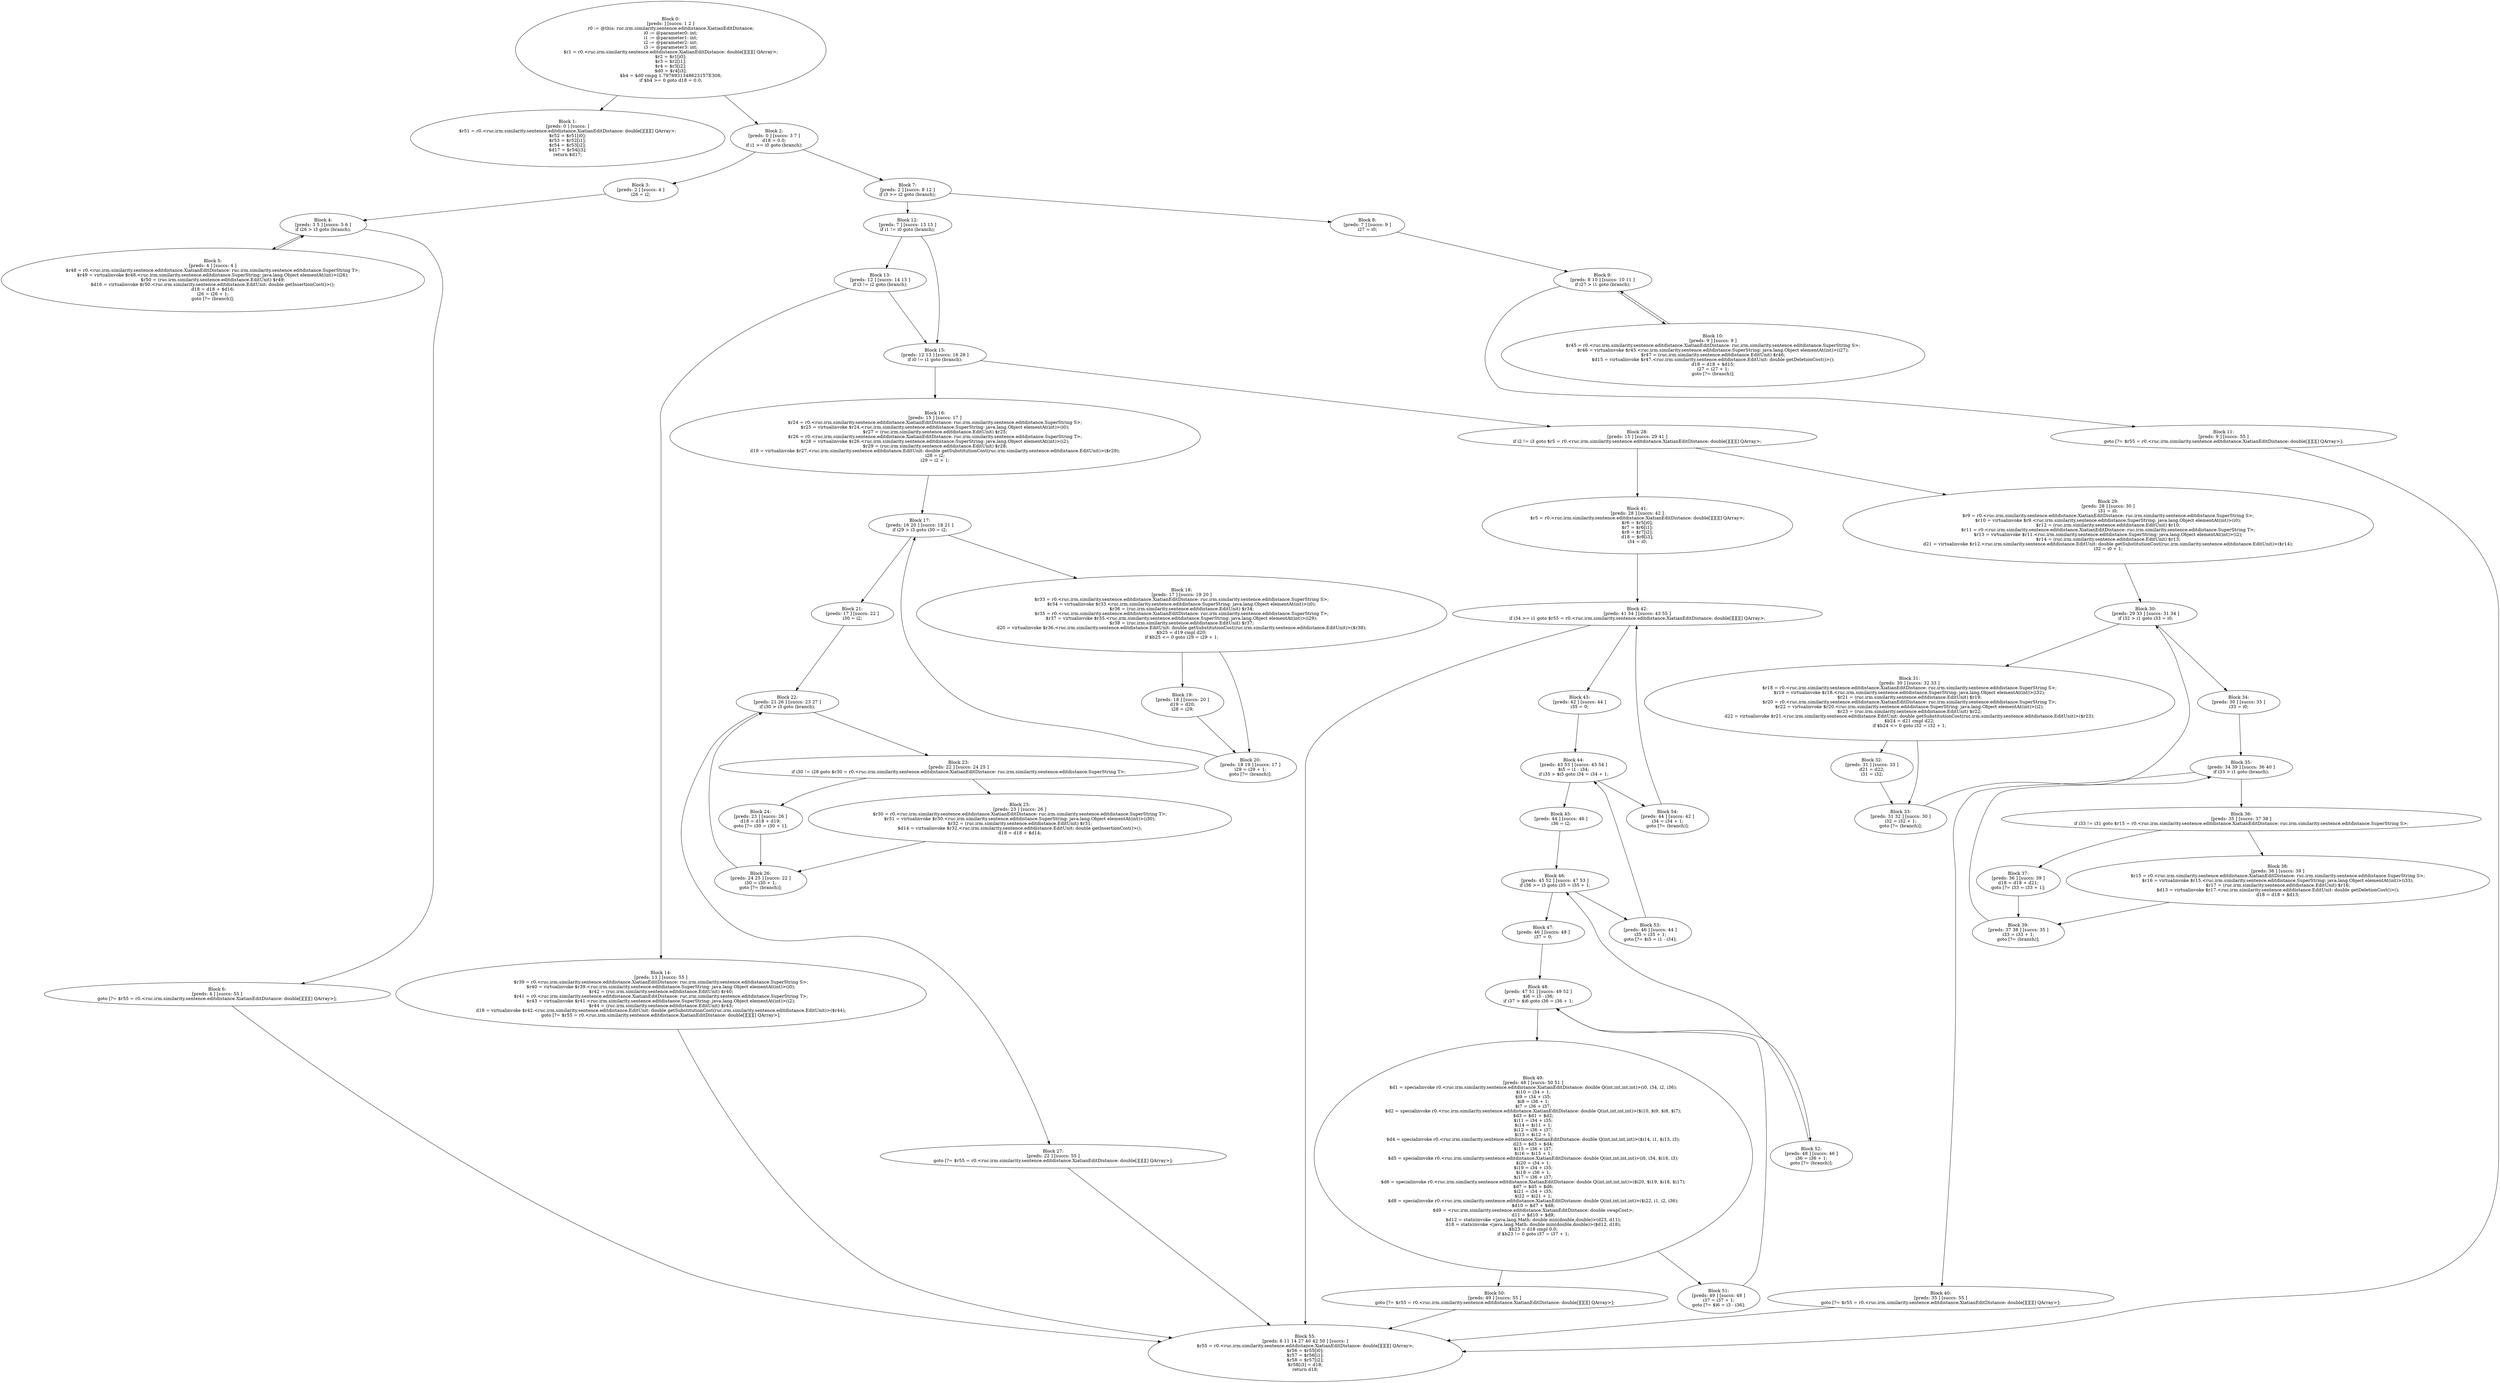 digraph "unitGraph" {
    "Block 0:
[preds: ] [succs: 1 2 ]
r0 := @this: ruc.irm.similarity.sentence.editdistance.XiatianEditDistance;
i0 := @parameter0: int;
i1 := @parameter1: int;
i2 := @parameter2: int;
i3 := @parameter3: int;
$r1 = r0.<ruc.irm.similarity.sentence.editdistance.XiatianEditDistance: double[][][][] QArray>;
$r2 = $r1[i0];
$r3 = $r2[i1];
$r4 = $r3[i2];
$d0 = $r4[i3];
$b4 = $d0 cmpg 1.7976931348623157E308;
if $b4 >= 0 goto d18 = 0.0;
"
    "Block 1:
[preds: 0 ] [succs: ]
$r51 = r0.<ruc.irm.similarity.sentence.editdistance.XiatianEditDistance: double[][][][] QArray>;
$r52 = $r51[i0];
$r53 = $r52[i1];
$r54 = $r53[i2];
$d17 = $r54[i3];
return $d17;
"
    "Block 2:
[preds: 0 ] [succs: 3 7 ]
d18 = 0.0;
if i1 >= i0 goto (branch);
"
    "Block 3:
[preds: 2 ] [succs: 4 ]
i26 = i2;
"
    "Block 4:
[preds: 3 5 ] [succs: 5 6 ]
if i26 > i3 goto (branch);
"
    "Block 5:
[preds: 4 ] [succs: 4 ]
$r48 = r0.<ruc.irm.similarity.sentence.editdistance.XiatianEditDistance: ruc.irm.similarity.sentence.editdistance.SuperString T>;
$r49 = virtualinvoke $r48.<ruc.irm.similarity.sentence.editdistance.SuperString: java.lang.Object elementAt(int)>(i26);
$r50 = (ruc.irm.similarity.sentence.editdistance.EditUnit) $r49;
$d16 = virtualinvoke $r50.<ruc.irm.similarity.sentence.editdistance.EditUnit: double getInsertionCost()>();
d18 = d18 + $d16;
i26 = i26 + 1;
goto [?= (branch)];
"
    "Block 6:
[preds: 4 ] [succs: 55 ]
goto [?= $r55 = r0.<ruc.irm.similarity.sentence.editdistance.XiatianEditDistance: double[][][][] QArray>];
"
    "Block 7:
[preds: 2 ] [succs: 8 12 ]
if i3 >= i2 goto (branch);
"
    "Block 8:
[preds: 7 ] [succs: 9 ]
i27 = i0;
"
    "Block 9:
[preds: 8 10 ] [succs: 10 11 ]
if i27 > i1 goto (branch);
"
    "Block 10:
[preds: 9 ] [succs: 9 ]
$r45 = r0.<ruc.irm.similarity.sentence.editdistance.XiatianEditDistance: ruc.irm.similarity.sentence.editdistance.SuperString S>;
$r46 = virtualinvoke $r45.<ruc.irm.similarity.sentence.editdistance.SuperString: java.lang.Object elementAt(int)>(i27);
$r47 = (ruc.irm.similarity.sentence.editdistance.EditUnit) $r46;
$d15 = virtualinvoke $r47.<ruc.irm.similarity.sentence.editdistance.EditUnit: double getDeletionCost()>();
d18 = d18 + $d15;
i27 = i27 + 1;
goto [?= (branch)];
"
    "Block 11:
[preds: 9 ] [succs: 55 ]
goto [?= $r55 = r0.<ruc.irm.similarity.sentence.editdistance.XiatianEditDistance: double[][][][] QArray>];
"
    "Block 12:
[preds: 7 ] [succs: 13 15 ]
if i1 != i0 goto (branch);
"
    "Block 13:
[preds: 12 ] [succs: 14 15 ]
if i3 != i2 goto (branch);
"
    "Block 14:
[preds: 13 ] [succs: 55 ]
$r39 = r0.<ruc.irm.similarity.sentence.editdistance.XiatianEditDistance: ruc.irm.similarity.sentence.editdistance.SuperString S>;
$r40 = virtualinvoke $r39.<ruc.irm.similarity.sentence.editdistance.SuperString: java.lang.Object elementAt(int)>(i0);
$r42 = (ruc.irm.similarity.sentence.editdistance.EditUnit) $r40;
$r41 = r0.<ruc.irm.similarity.sentence.editdistance.XiatianEditDistance: ruc.irm.similarity.sentence.editdistance.SuperString T>;
$r43 = virtualinvoke $r41.<ruc.irm.similarity.sentence.editdistance.SuperString: java.lang.Object elementAt(int)>(i2);
$r44 = (ruc.irm.similarity.sentence.editdistance.EditUnit) $r43;
d18 = virtualinvoke $r42.<ruc.irm.similarity.sentence.editdistance.EditUnit: double getSubstitutionCost(ruc.irm.similarity.sentence.editdistance.EditUnit)>($r44);
goto [?= $r55 = r0.<ruc.irm.similarity.sentence.editdistance.XiatianEditDistance: double[][][][] QArray>];
"
    "Block 15:
[preds: 12 13 ] [succs: 16 28 ]
if i0 != i1 goto (branch);
"
    "Block 16:
[preds: 15 ] [succs: 17 ]
$r24 = r0.<ruc.irm.similarity.sentence.editdistance.XiatianEditDistance: ruc.irm.similarity.sentence.editdistance.SuperString S>;
$r25 = virtualinvoke $r24.<ruc.irm.similarity.sentence.editdistance.SuperString: java.lang.Object elementAt(int)>(i0);
$r27 = (ruc.irm.similarity.sentence.editdistance.EditUnit) $r25;
$r26 = r0.<ruc.irm.similarity.sentence.editdistance.XiatianEditDistance: ruc.irm.similarity.sentence.editdistance.SuperString T>;
$r28 = virtualinvoke $r26.<ruc.irm.similarity.sentence.editdistance.SuperString: java.lang.Object elementAt(int)>(i2);
$r29 = (ruc.irm.similarity.sentence.editdistance.EditUnit) $r28;
d19 = virtualinvoke $r27.<ruc.irm.similarity.sentence.editdistance.EditUnit: double getSubstitutionCost(ruc.irm.similarity.sentence.editdistance.EditUnit)>($r29);
i28 = i2;
i29 = i2 + 1;
"
    "Block 17:
[preds: 16 20 ] [succs: 18 21 ]
if i29 > i3 goto i30 = i2;
"
    "Block 18:
[preds: 17 ] [succs: 19 20 ]
$r33 = r0.<ruc.irm.similarity.sentence.editdistance.XiatianEditDistance: ruc.irm.similarity.sentence.editdistance.SuperString S>;
$r34 = virtualinvoke $r33.<ruc.irm.similarity.sentence.editdistance.SuperString: java.lang.Object elementAt(int)>(i0);
$r36 = (ruc.irm.similarity.sentence.editdistance.EditUnit) $r34;
$r35 = r0.<ruc.irm.similarity.sentence.editdistance.XiatianEditDistance: ruc.irm.similarity.sentence.editdistance.SuperString T>;
$r37 = virtualinvoke $r35.<ruc.irm.similarity.sentence.editdistance.SuperString: java.lang.Object elementAt(int)>(i29);
$r38 = (ruc.irm.similarity.sentence.editdistance.EditUnit) $r37;
d20 = virtualinvoke $r36.<ruc.irm.similarity.sentence.editdistance.EditUnit: double getSubstitutionCost(ruc.irm.similarity.sentence.editdistance.EditUnit)>($r38);
$b25 = d19 cmpl d20;
if $b25 <= 0 goto i29 = i29 + 1;
"
    "Block 19:
[preds: 18 ] [succs: 20 ]
d19 = d20;
i28 = i29;
"
    "Block 20:
[preds: 18 19 ] [succs: 17 ]
i29 = i29 + 1;
goto [?= (branch)];
"
    "Block 21:
[preds: 17 ] [succs: 22 ]
i30 = i2;
"
    "Block 22:
[preds: 21 26 ] [succs: 23 27 ]
if i30 > i3 goto (branch);
"
    "Block 23:
[preds: 22 ] [succs: 24 25 ]
if i30 != i28 goto $r30 = r0.<ruc.irm.similarity.sentence.editdistance.XiatianEditDistance: ruc.irm.similarity.sentence.editdistance.SuperString T>;
"
    "Block 24:
[preds: 23 ] [succs: 26 ]
d18 = d18 + d19;
goto [?= i30 = i30 + 1];
"
    "Block 25:
[preds: 23 ] [succs: 26 ]
$r30 = r0.<ruc.irm.similarity.sentence.editdistance.XiatianEditDistance: ruc.irm.similarity.sentence.editdistance.SuperString T>;
$r31 = virtualinvoke $r30.<ruc.irm.similarity.sentence.editdistance.SuperString: java.lang.Object elementAt(int)>(i30);
$r32 = (ruc.irm.similarity.sentence.editdistance.EditUnit) $r31;
$d14 = virtualinvoke $r32.<ruc.irm.similarity.sentence.editdistance.EditUnit: double getInsertionCost()>();
d18 = d18 + $d14;
"
    "Block 26:
[preds: 24 25 ] [succs: 22 ]
i30 = i30 + 1;
goto [?= (branch)];
"
    "Block 27:
[preds: 22 ] [succs: 55 ]
goto [?= $r55 = r0.<ruc.irm.similarity.sentence.editdistance.XiatianEditDistance: double[][][][] QArray>];
"
    "Block 28:
[preds: 15 ] [succs: 29 41 ]
if i2 != i3 goto $r5 = r0.<ruc.irm.similarity.sentence.editdistance.XiatianEditDistance: double[][][][] QArray>;
"
    "Block 29:
[preds: 28 ] [succs: 30 ]
i31 = i0;
$r9 = r0.<ruc.irm.similarity.sentence.editdistance.XiatianEditDistance: ruc.irm.similarity.sentence.editdistance.SuperString S>;
$r10 = virtualinvoke $r9.<ruc.irm.similarity.sentence.editdistance.SuperString: java.lang.Object elementAt(int)>(i0);
$r12 = (ruc.irm.similarity.sentence.editdistance.EditUnit) $r10;
$r11 = r0.<ruc.irm.similarity.sentence.editdistance.XiatianEditDistance: ruc.irm.similarity.sentence.editdistance.SuperString T>;
$r13 = virtualinvoke $r11.<ruc.irm.similarity.sentence.editdistance.SuperString: java.lang.Object elementAt(int)>(i2);
$r14 = (ruc.irm.similarity.sentence.editdistance.EditUnit) $r13;
d21 = virtualinvoke $r12.<ruc.irm.similarity.sentence.editdistance.EditUnit: double getSubstitutionCost(ruc.irm.similarity.sentence.editdistance.EditUnit)>($r14);
i32 = i0 + 1;
"
    "Block 30:
[preds: 29 33 ] [succs: 31 34 ]
if i32 > i1 goto i33 = i0;
"
    "Block 31:
[preds: 30 ] [succs: 32 33 ]
$r18 = r0.<ruc.irm.similarity.sentence.editdistance.XiatianEditDistance: ruc.irm.similarity.sentence.editdistance.SuperString S>;
$r19 = virtualinvoke $r18.<ruc.irm.similarity.sentence.editdistance.SuperString: java.lang.Object elementAt(int)>(i32);
$r21 = (ruc.irm.similarity.sentence.editdistance.EditUnit) $r19;
$r20 = r0.<ruc.irm.similarity.sentence.editdistance.XiatianEditDistance: ruc.irm.similarity.sentence.editdistance.SuperString T>;
$r22 = virtualinvoke $r20.<ruc.irm.similarity.sentence.editdistance.SuperString: java.lang.Object elementAt(int)>(i2);
$r23 = (ruc.irm.similarity.sentence.editdistance.EditUnit) $r22;
d22 = virtualinvoke $r21.<ruc.irm.similarity.sentence.editdistance.EditUnit: double getSubstitutionCost(ruc.irm.similarity.sentence.editdistance.EditUnit)>($r23);
$b24 = d21 cmpl d22;
if $b24 <= 0 goto i32 = i32 + 1;
"
    "Block 32:
[preds: 31 ] [succs: 33 ]
d21 = d22;
i31 = i32;
"
    "Block 33:
[preds: 31 32 ] [succs: 30 ]
i32 = i32 + 1;
goto [?= (branch)];
"
    "Block 34:
[preds: 30 ] [succs: 35 ]
i33 = i0;
"
    "Block 35:
[preds: 34 39 ] [succs: 36 40 ]
if i33 > i1 goto (branch);
"
    "Block 36:
[preds: 35 ] [succs: 37 38 ]
if i33 != i31 goto $r15 = r0.<ruc.irm.similarity.sentence.editdistance.XiatianEditDistance: ruc.irm.similarity.sentence.editdistance.SuperString S>;
"
    "Block 37:
[preds: 36 ] [succs: 39 ]
d18 = d18 + d21;
goto [?= i33 = i33 + 1];
"
    "Block 38:
[preds: 36 ] [succs: 39 ]
$r15 = r0.<ruc.irm.similarity.sentence.editdistance.XiatianEditDistance: ruc.irm.similarity.sentence.editdistance.SuperString S>;
$r16 = virtualinvoke $r15.<ruc.irm.similarity.sentence.editdistance.SuperString: java.lang.Object elementAt(int)>(i33);
$r17 = (ruc.irm.similarity.sentence.editdistance.EditUnit) $r16;
$d13 = virtualinvoke $r17.<ruc.irm.similarity.sentence.editdistance.EditUnit: double getDeletionCost()>();
d18 = d18 + $d13;
"
    "Block 39:
[preds: 37 38 ] [succs: 35 ]
i33 = i33 + 1;
goto [?= (branch)];
"
    "Block 40:
[preds: 35 ] [succs: 55 ]
goto [?= $r55 = r0.<ruc.irm.similarity.sentence.editdistance.XiatianEditDistance: double[][][][] QArray>];
"
    "Block 41:
[preds: 28 ] [succs: 42 ]
$r5 = r0.<ruc.irm.similarity.sentence.editdistance.XiatianEditDistance: double[][][][] QArray>;
$r6 = $r5[i0];
$r7 = $r6[i1];
$r8 = $r7[i2];
d18 = $r8[i3];
i34 = i0;
"
    "Block 42:
[preds: 41 54 ] [succs: 43 55 ]
if i34 >= i1 goto $r55 = r0.<ruc.irm.similarity.sentence.editdistance.XiatianEditDistance: double[][][][] QArray>;
"
    "Block 43:
[preds: 42 ] [succs: 44 ]
i35 = 0;
"
    "Block 44:
[preds: 43 53 ] [succs: 45 54 ]
$i5 = i1 - i34;
if i35 > $i5 goto i34 = i34 + 1;
"
    "Block 45:
[preds: 44 ] [succs: 46 ]
i36 = i2;
"
    "Block 46:
[preds: 45 52 ] [succs: 47 53 ]
if i36 >= i3 goto i35 = i35 + 1;
"
    "Block 47:
[preds: 46 ] [succs: 48 ]
i37 = 0;
"
    "Block 48:
[preds: 47 51 ] [succs: 49 52 ]
$i6 = i3 - i36;
if i37 > $i6 goto i36 = i36 + 1;
"
    "Block 49:
[preds: 48 ] [succs: 50 51 ]
$d1 = specialinvoke r0.<ruc.irm.similarity.sentence.editdistance.XiatianEditDistance: double Q(int,int,int,int)>(i0, i34, i2, i36);
$i10 = i34 + 1;
$i9 = i34 + i35;
$i8 = i36 + 1;
$i7 = i36 + i37;
$d2 = specialinvoke r0.<ruc.irm.similarity.sentence.editdistance.XiatianEditDistance: double Q(int,int,int,int)>($i10, $i9, $i8, $i7);
$d3 = $d1 + $d2;
$i11 = i34 + i35;
$i14 = $i11 + 1;
$i12 = i36 + i37;
$i13 = $i12 + 1;
$d4 = specialinvoke r0.<ruc.irm.similarity.sentence.editdistance.XiatianEditDistance: double Q(int,int,int,int)>($i14, i1, $i13, i3);
d23 = $d3 + $d4;
$i15 = i36 + i37;
$i16 = $i15 + 1;
$d5 = specialinvoke r0.<ruc.irm.similarity.sentence.editdistance.XiatianEditDistance: double Q(int,int,int,int)>(i0, i34, $i16, i3);
$i20 = i34 + 1;
$i19 = i34 + i35;
$i18 = i36 + 1;
$i17 = i36 + i37;
$d6 = specialinvoke r0.<ruc.irm.similarity.sentence.editdistance.XiatianEditDistance: double Q(int,int,int,int)>($i20, $i19, $i18, $i17);
$d7 = $d5 + $d6;
$i21 = i34 + i35;
$i22 = $i21 + 1;
$d8 = specialinvoke r0.<ruc.irm.similarity.sentence.editdistance.XiatianEditDistance: double Q(int,int,int,int)>($i22, i1, i2, i36);
$d10 = $d7 + $d8;
$d9 = <ruc.irm.similarity.sentence.editdistance.XiatianEditDistance: double swapCost>;
d11 = $d10 + $d9;
$d12 = staticinvoke <java.lang.Math: double min(double,double)>(d23, d11);
d18 = staticinvoke <java.lang.Math: double min(double,double)>($d12, d18);
$b23 = d18 cmpl 0.0;
if $b23 != 0 goto i37 = i37 + 1;
"
    "Block 50:
[preds: 49 ] [succs: 55 ]
goto [?= $r55 = r0.<ruc.irm.similarity.sentence.editdistance.XiatianEditDistance: double[][][][] QArray>];
"
    "Block 51:
[preds: 49 ] [succs: 48 ]
i37 = i37 + 1;
goto [?= $i6 = i3 - i36];
"
    "Block 52:
[preds: 48 ] [succs: 46 ]
i36 = i36 + 1;
goto [?= (branch)];
"
    "Block 53:
[preds: 46 ] [succs: 44 ]
i35 = i35 + 1;
goto [?= $i5 = i1 - i34];
"
    "Block 54:
[preds: 44 ] [succs: 42 ]
i34 = i34 + 1;
goto [?= (branch)];
"
    "Block 55:
[preds: 6 11 14 27 40 42 50 ] [succs: ]
$r55 = r0.<ruc.irm.similarity.sentence.editdistance.XiatianEditDistance: double[][][][] QArray>;
$r56 = $r55[i0];
$r57 = $r56[i1];
$r58 = $r57[i2];
$r58[i3] = d18;
return d18;
"
    "Block 0:
[preds: ] [succs: 1 2 ]
r0 := @this: ruc.irm.similarity.sentence.editdistance.XiatianEditDistance;
i0 := @parameter0: int;
i1 := @parameter1: int;
i2 := @parameter2: int;
i3 := @parameter3: int;
$r1 = r0.<ruc.irm.similarity.sentence.editdistance.XiatianEditDistance: double[][][][] QArray>;
$r2 = $r1[i0];
$r3 = $r2[i1];
$r4 = $r3[i2];
$d0 = $r4[i3];
$b4 = $d0 cmpg 1.7976931348623157E308;
if $b4 >= 0 goto d18 = 0.0;
"->"Block 1:
[preds: 0 ] [succs: ]
$r51 = r0.<ruc.irm.similarity.sentence.editdistance.XiatianEditDistance: double[][][][] QArray>;
$r52 = $r51[i0];
$r53 = $r52[i1];
$r54 = $r53[i2];
$d17 = $r54[i3];
return $d17;
";
    "Block 0:
[preds: ] [succs: 1 2 ]
r0 := @this: ruc.irm.similarity.sentence.editdistance.XiatianEditDistance;
i0 := @parameter0: int;
i1 := @parameter1: int;
i2 := @parameter2: int;
i3 := @parameter3: int;
$r1 = r0.<ruc.irm.similarity.sentence.editdistance.XiatianEditDistance: double[][][][] QArray>;
$r2 = $r1[i0];
$r3 = $r2[i1];
$r4 = $r3[i2];
$d0 = $r4[i3];
$b4 = $d0 cmpg 1.7976931348623157E308;
if $b4 >= 0 goto d18 = 0.0;
"->"Block 2:
[preds: 0 ] [succs: 3 7 ]
d18 = 0.0;
if i1 >= i0 goto (branch);
";
    "Block 2:
[preds: 0 ] [succs: 3 7 ]
d18 = 0.0;
if i1 >= i0 goto (branch);
"->"Block 3:
[preds: 2 ] [succs: 4 ]
i26 = i2;
";
    "Block 2:
[preds: 0 ] [succs: 3 7 ]
d18 = 0.0;
if i1 >= i0 goto (branch);
"->"Block 7:
[preds: 2 ] [succs: 8 12 ]
if i3 >= i2 goto (branch);
";
    "Block 3:
[preds: 2 ] [succs: 4 ]
i26 = i2;
"->"Block 4:
[preds: 3 5 ] [succs: 5 6 ]
if i26 > i3 goto (branch);
";
    "Block 4:
[preds: 3 5 ] [succs: 5 6 ]
if i26 > i3 goto (branch);
"->"Block 5:
[preds: 4 ] [succs: 4 ]
$r48 = r0.<ruc.irm.similarity.sentence.editdistance.XiatianEditDistance: ruc.irm.similarity.sentence.editdistance.SuperString T>;
$r49 = virtualinvoke $r48.<ruc.irm.similarity.sentence.editdistance.SuperString: java.lang.Object elementAt(int)>(i26);
$r50 = (ruc.irm.similarity.sentence.editdistance.EditUnit) $r49;
$d16 = virtualinvoke $r50.<ruc.irm.similarity.sentence.editdistance.EditUnit: double getInsertionCost()>();
d18 = d18 + $d16;
i26 = i26 + 1;
goto [?= (branch)];
";
    "Block 4:
[preds: 3 5 ] [succs: 5 6 ]
if i26 > i3 goto (branch);
"->"Block 6:
[preds: 4 ] [succs: 55 ]
goto [?= $r55 = r0.<ruc.irm.similarity.sentence.editdistance.XiatianEditDistance: double[][][][] QArray>];
";
    "Block 5:
[preds: 4 ] [succs: 4 ]
$r48 = r0.<ruc.irm.similarity.sentence.editdistance.XiatianEditDistance: ruc.irm.similarity.sentence.editdistance.SuperString T>;
$r49 = virtualinvoke $r48.<ruc.irm.similarity.sentence.editdistance.SuperString: java.lang.Object elementAt(int)>(i26);
$r50 = (ruc.irm.similarity.sentence.editdistance.EditUnit) $r49;
$d16 = virtualinvoke $r50.<ruc.irm.similarity.sentence.editdistance.EditUnit: double getInsertionCost()>();
d18 = d18 + $d16;
i26 = i26 + 1;
goto [?= (branch)];
"->"Block 4:
[preds: 3 5 ] [succs: 5 6 ]
if i26 > i3 goto (branch);
";
    "Block 6:
[preds: 4 ] [succs: 55 ]
goto [?= $r55 = r0.<ruc.irm.similarity.sentence.editdistance.XiatianEditDistance: double[][][][] QArray>];
"->"Block 55:
[preds: 6 11 14 27 40 42 50 ] [succs: ]
$r55 = r0.<ruc.irm.similarity.sentence.editdistance.XiatianEditDistance: double[][][][] QArray>;
$r56 = $r55[i0];
$r57 = $r56[i1];
$r58 = $r57[i2];
$r58[i3] = d18;
return d18;
";
    "Block 7:
[preds: 2 ] [succs: 8 12 ]
if i3 >= i2 goto (branch);
"->"Block 8:
[preds: 7 ] [succs: 9 ]
i27 = i0;
";
    "Block 7:
[preds: 2 ] [succs: 8 12 ]
if i3 >= i2 goto (branch);
"->"Block 12:
[preds: 7 ] [succs: 13 15 ]
if i1 != i0 goto (branch);
";
    "Block 8:
[preds: 7 ] [succs: 9 ]
i27 = i0;
"->"Block 9:
[preds: 8 10 ] [succs: 10 11 ]
if i27 > i1 goto (branch);
";
    "Block 9:
[preds: 8 10 ] [succs: 10 11 ]
if i27 > i1 goto (branch);
"->"Block 10:
[preds: 9 ] [succs: 9 ]
$r45 = r0.<ruc.irm.similarity.sentence.editdistance.XiatianEditDistance: ruc.irm.similarity.sentence.editdistance.SuperString S>;
$r46 = virtualinvoke $r45.<ruc.irm.similarity.sentence.editdistance.SuperString: java.lang.Object elementAt(int)>(i27);
$r47 = (ruc.irm.similarity.sentence.editdistance.EditUnit) $r46;
$d15 = virtualinvoke $r47.<ruc.irm.similarity.sentence.editdistance.EditUnit: double getDeletionCost()>();
d18 = d18 + $d15;
i27 = i27 + 1;
goto [?= (branch)];
";
    "Block 9:
[preds: 8 10 ] [succs: 10 11 ]
if i27 > i1 goto (branch);
"->"Block 11:
[preds: 9 ] [succs: 55 ]
goto [?= $r55 = r0.<ruc.irm.similarity.sentence.editdistance.XiatianEditDistance: double[][][][] QArray>];
";
    "Block 10:
[preds: 9 ] [succs: 9 ]
$r45 = r0.<ruc.irm.similarity.sentence.editdistance.XiatianEditDistance: ruc.irm.similarity.sentence.editdistance.SuperString S>;
$r46 = virtualinvoke $r45.<ruc.irm.similarity.sentence.editdistance.SuperString: java.lang.Object elementAt(int)>(i27);
$r47 = (ruc.irm.similarity.sentence.editdistance.EditUnit) $r46;
$d15 = virtualinvoke $r47.<ruc.irm.similarity.sentence.editdistance.EditUnit: double getDeletionCost()>();
d18 = d18 + $d15;
i27 = i27 + 1;
goto [?= (branch)];
"->"Block 9:
[preds: 8 10 ] [succs: 10 11 ]
if i27 > i1 goto (branch);
";
    "Block 11:
[preds: 9 ] [succs: 55 ]
goto [?= $r55 = r0.<ruc.irm.similarity.sentence.editdistance.XiatianEditDistance: double[][][][] QArray>];
"->"Block 55:
[preds: 6 11 14 27 40 42 50 ] [succs: ]
$r55 = r0.<ruc.irm.similarity.sentence.editdistance.XiatianEditDistance: double[][][][] QArray>;
$r56 = $r55[i0];
$r57 = $r56[i1];
$r58 = $r57[i2];
$r58[i3] = d18;
return d18;
";
    "Block 12:
[preds: 7 ] [succs: 13 15 ]
if i1 != i0 goto (branch);
"->"Block 13:
[preds: 12 ] [succs: 14 15 ]
if i3 != i2 goto (branch);
";
    "Block 12:
[preds: 7 ] [succs: 13 15 ]
if i1 != i0 goto (branch);
"->"Block 15:
[preds: 12 13 ] [succs: 16 28 ]
if i0 != i1 goto (branch);
";
    "Block 13:
[preds: 12 ] [succs: 14 15 ]
if i3 != i2 goto (branch);
"->"Block 14:
[preds: 13 ] [succs: 55 ]
$r39 = r0.<ruc.irm.similarity.sentence.editdistance.XiatianEditDistance: ruc.irm.similarity.sentence.editdistance.SuperString S>;
$r40 = virtualinvoke $r39.<ruc.irm.similarity.sentence.editdistance.SuperString: java.lang.Object elementAt(int)>(i0);
$r42 = (ruc.irm.similarity.sentence.editdistance.EditUnit) $r40;
$r41 = r0.<ruc.irm.similarity.sentence.editdistance.XiatianEditDistance: ruc.irm.similarity.sentence.editdistance.SuperString T>;
$r43 = virtualinvoke $r41.<ruc.irm.similarity.sentence.editdistance.SuperString: java.lang.Object elementAt(int)>(i2);
$r44 = (ruc.irm.similarity.sentence.editdistance.EditUnit) $r43;
d18 = virtualinvoke $r42.<ruc.irm.similarity.sentence.editdistance.EditUnit: double getSubstitutionCost(ruc.irm.similarity.sentence.editdistance.EditUnit)>($r44);
goto [?= $r55 = r0.<ruc.irm.similarity.sentence.editdistance.XiatianEditDistance: double[][][][] QArray>];
";
    "Block 13:
[preds: 12 ] [succs: 14 15 ]
if i3 != i2 goto (branch);
"->"Block 15:
[preds: 12 13 ] [succs: 16 28 ]
if i0 != i1 goto (branch);
";
    "Block 14:
[preds: 13 ] [succs: 55 ]
$r39 = r0.<ruc.irm.similarity.sentence.editdistance.XiatianEditDistance: ruc.irm.similarity.sentence.editdistance.SuperString S>;
$r40 = virtualinvoke $r39.<ruc.irm.similarity.sentence.editdistance.SuperString: java.lang.Object elementAt(int)>(i0);
$r42 = (ruc.irm.similarity.sentence.editdistance.EditUnit) $r40;
$r41 = r0.<ruc.irm.similarity.sentence.editdistance.XiatianEditDistance: ruc.irm.similarity.sentence.editdistance.SuperString T>;
$r43 = virtualinvoke $r41.<ruc.irm.similarity.sentence.editdistance.SuperString: java.lang.Object elementAt(int)>(i2);
$r44 = (ruc.irm.similarity.sentence.editdistance.EditUnit) $r43;
d18 = virtualinvoke $r42.<ruc.irm.similarity.sentence.editdistance.EditUnit: double getSubstitutionCost(ruc.irm.similarity.sentence.editdistance.EditUnit)>($r44);
goto [?= $r55 = r0.<ruc.irm.similarity.sentence.editdistance.XiatianEditDistance: double[][][][] QArray>];
"->"Block 55:
[preds: 6 11 14 27 40 42 50 ] [succs: ]
$r55 = r0.<ruc.irm.similarity.sentence.editdistance.XiatianEditDistance: double[][][][] QArray>;
$r56 = $r55[i0];
$r57 = $r56[i1];
$r58 = $r57[i2];
$r58[i3] = d18;
return d18;
";
    "Block 15:
[preds: 12 13 ] [succs: 16 28 ]
if i0 != i1 goto (branch);
"->"Block 16:
[preds: 15 ] [succs: 17 ]
$r24 = r0.<ruc.irm.similarity.sentence.editdistance.XiatianEditDistance: ruc.irm.similarity.sentence.editdistance.SuperString S>;
$r25 = virtualinvoke $r24.<ruc.irm.similarity.sentence.editdistance.SuperString: java.lang.Object elementAt(int)>(i0);
$r27 = (ruc.irm.similarity.sentence.editdistance.EditUnit) $r25;
$r26 = r0.<ruc.irm.similarity.sentence.editdistance.XiatianEditDistance: ruc.irm.similarity.sentence.editdistance.SuperString T>;
$r28 = virtualinvoke $r26.<ruc.irm.similarity.sentence.editdistance.SuperString: java.lang.Object elementAt(int)>(i2);
$r29 = (ruc.irm.similarity.sentence.editdistance.EditUnit) $r28;
d19 = virtualinvoke $r27.<ruc.irm.similarity.sentence.editdistance.EditUnit: double getSubstitutionCost(ruc.irm.similarity.sentence.editdistance.EditUnit)>($r29);
i28 = i2;
i29 = i2 + 1;
";
    "Block 15:
[preds: 12 13 ] [succs: 16 28 ]
if i0 != i1 goto (branch);
"->"Block 28:
[preds: 15 ] [succs: 29 41 ]
if i2 != i3 goto $r5 = r0.<ruc.irm.similarity.sentence.editdistance.XiatianEditDistance: double[][][][] QArray>;
";
    "Block 16:
[preds: 15 ] [succs: 17 ]
$r24 = r0.<ruc.irm.similarity.sentence.editdistance.XiatianEditDistance: ruc.irm.similarity.sentence.editdistance.SuperString S>;
$r25 = virtualinvoke $r24.<ruc.irm.similarity.sentence.editdistance.SuperString: java.lang.Object elementAt(int)>(i0);
$r27 = (ruc.irm.similarity.sentence.editdistance.EditUnit) $r25;
$r26 = r0.<ruc.irm.similarity.sentence.editdistance.XiatianEditDistance: ruc.irm.similarity.sentence.editdistance.SuperString T>;
$r28 = virtualinvoke $r26.<ruc.irm.similarity.sentence.editdistance.SuperString: java.lang.Object elementAt(int)>(i2);
$r29 = (ruc.irm.similarity.sentence.editdistance.EditUnit) $r28;
d19 = virtualinvoke $r27.<ruc.irm.similarity.sentence.editdistance.EditUnit: double getSubstitutionCost(ruc.irm.similarity.sentence.editdistance.EditUnit)>($r29);
i28 = i2;
i29 = i2 + 1;
"->"Block 17:
[preds: 16 20 ] [succs: 18 21 ]
if i29 > i3 goto i30 = i2;
";
    "Block 17:
[preds: 16 20 ] [succs: 18 21 ]
if i29 > i3 goto i30 = i2;
"->"Block 18:
[preds: 17 ] [succs: 19 20 ]
$r33 = r0.<ruc.irm.similarity.sentence.editdistance.XiatianEditDistance: ruc.irm.similarity.sentence.editdistance.SuperString S>;
$r34 = virtualinvoke $r33.<ruc.irm.similarity.sentence.editdistance.SuperString: java.lang.Object elementAt(int)>(i0);
$r36 = (ruc.irm.similarity.sentence.editdistance.EditUnit) $r34;
$r35 = r0.<ruc.irm.similarity.sentence.editdistance.XiatianEditDistance: ruc.irm.similarity.sentence.editdistance.SuperString T>;
$r37 = virtualinvoke $r35.<ruc.irm.similarity.sentence.editdistance.SuperString: java.lang.Object elementAt(int)>(i29);
$r38 = (ruc.irm.similarity.sentence.editdistance.EditUnit) $r37;
d20 = virtualinvoke $r36.<ruc.irm.similarity.sentence.editdistance.EditUnit: double getSubstitutionCost(ruc.irm.similarity.sentence.editdistance.EditUnit)>($r38);
$b25 = d19 cmpl d20;
if $b25 <= 0 goto i29 = i29 + 1;
";
    "Block 17:
[preds: 16 20 ] [succs: 18 21 ]
if i29 > i3 goto i30 = i2;
"->"Block 21:
[preds: 17 ] [succs: 22 ]
i30 = i2;
";
    "Block 18:
[preds: 17 ] [succs: 19 20 ]
$r33 = r0.<ruc.irm.similarity.sentence.editdistance.XiatianEditDistance: ruc.irm.similarity.sentence.editdistance.SuperString S>;
$r34 = virtualinvoke $r33.<ruc.irm.similarity.sentence.editdistance.SuperString: java.lang.Object elementAt(int)>(i0);
$r36 = (ruc.irm.similarity.sentence.editdistance.EditUnit) $r34;
$r35 = r0.<ruc.irm.similarity.sentence.editdistance.XiatianEditDistance: ruc.irm.similarity.sentence.editdistance.SuperString T>;
$r37 = virtualinvoke $r35.<ruc.irm.similarity.sentence.editdistance.SuperString: java.lang.Object elementAt(int)>(i29);
$r38 = (ruc.irm.similarity.sentence.editdistance.EditUnit) $r37;
d20 = virtualinvoke $r36.<ruc.irm.similarity.sentence.editdistance.EditUnit: double getSubstitutionCost(ruc.irm.similarity.sentence.editdistance.EditUnit)>($r38);
$b25 = d19 cmpl d20;
if $b25 <= 0 goto i29 = i29 + 1;
"->"Block 19:
[preds: 18 ] [succs: 20 ]
d19 = d20;
i28 = i29;
";
    "Block 18:
[preds: 17 ] [succs: 19 20 ]
$r33 = r0.<ruc.irm.similarity.sentence.editdistance.XiatianEditDistance: ruc.irm.similarity.sentence.editdistance.SuperString S>;
$r34 = virtualinvoke $r33.<ruc.irm.similarity.sentence.editdistance.SuperString: java.lang.Object elementAt(int)>(i0);
$r36 = (ruc.irm.similarity.sentence.editdistance.EditUnit) $r34;
$r35 = r0.<ruc.irm.similarity.sentence.editdistance.XiatianEditDistance: ruc.irm.similarity.sentence.editdistance.SuperString T>;
$r37 = virtualinvoke $r35.<ruc.irm.similarity.sentence.editdistance.SuperString: java.lang.Object elementAt(int)>(i29);
$r38 = (ruc.irm.similarity.sentence.editdistance.EditUnit) $r37;
d20 = virtualinvoke $r36.<ruc.irm.similarity.sentence.editdistance.EditUnit: double getSubstitutionCost(ruc.irm.similarity.sentence.editdistance.EditUnit)>($r38);
$b25 = d19 cmpl d20;
if $b25 <= 0 goto i29 = i29 + 1;
"->"Block 20:
[preds: 18 19 ] [succs: 17 ]
i29 = i29 + 1;
goto [?= (branch)];
";
    "Block 19:
[preds: 18 ] [succs: 20 ]
d19 = d20;
i28 = i29;
"->"Block 20:
[preds: 18 19 ] [succs: 17 ]
i29 = i29 + 1;
goto [?= (branch)];
";
    "Block 20:
[preds: 18 19 ] [succs: 17 ]
i29 = i29 + 1;
goto [?= (branch)];
"->"Block 17:
[preds: 16 20 ] [succs: 18 21 ]
if i29 > i3 goto i30 = i2;
";
    "Block 21:
[preds: 17 ] [succs: 22 ]
i30 = i2;
"->"Block 22:
[preds: 21 26 ] [succs: 23 27 ]
if i30 > i3 goto (branch);
";
    "Block 22:
[preds: 21 26 ] [succs: 23 27 ]
if i30 > i3 goto (branch);
"->"Block 23:
[preds: 22 ] [succs: 24 25 ]
if i30 != i28 goto $r30 = r0.<ruc.irm.similarity.sentence.editdistance.XiatianEditDistance: ruc.irm.similarity.sentence.editdistance.SuperString T>;
";
    "Block 22:
[preds: 21 26 ] [succs: 23 27 ]
if i30 > i3 goto (branch);
"->"Block 27:
[preds: 22 ] [succs: 55 ]
goto [?= $r55 = r0.<ruc.irm.similarity.sentence.editdistance.XiatianEditDistance: double[][][][] QArray>];
";
    "Block 23:
[preds: 22 ] [succs: 24 25 ]
if i30 != i28 goto $r30 = r0.<ruc.irm.similarity.sentence.editdistance.XiatianEditDistance: ruc.irm.similarity.sentence.editdistance.SuperString T>;
"->"Block 24:
[preds: 23 ] [succs: 26 ]
d18 = d18 + d19;
goto [?= i30 = i30 + 1];
";
    "Block 23:
[preds: 22 ] [succs: 24 25 ]
if i30 != i28 goto $r30 = r0.<ruc.irm.similarity.sentence.editdistance.XiatianEditDistance: ruc.irm.similarity.sentence.editdistance.SuperString T>;
"->"Block 25:
[preds: 23 ] [succs: 26 ]
$r30 = r0.<ruc.irm.similarity.sentence.editdistance.XiatianEditDistance: ruc.irm.similarity.sentence.editdistance.SuperString T>;
$r31 = virtualinvoke $r30.<ruc.irm.similarity.sentence.editdistance.SuperString: java.lang.Object elementAt(int)>(i30);
$r32 = (ruc.irm.similarity.sentence.editdistance.EditUnit) $r31;
$d14 = virtualinvoke $r32.<ruc.irm.similarity.sentence.editdistance.EditUnit: double getInsertionCost()>();
d18 = d18 + $d14;
";
    "Block 24:
[preds: 23 ] [succs: 26 ]
d18 = d18 + d19;
goto [?= i30 = i30 + 1];
"->"Block 26:
[preds: 24 25 ] [succs: 22 ]
i30 = i30 + 1;
goto [?= (branch)];
";
    "Block 25:
[preds: 23 ] [succs: 26 ]
$r30 = r0.<ruc.irm.similarity.sentence.editdistance.XiatianEditDistance: ruc.irm.similarity.sentence.editdistance.SuperString T>;
$r31 = virtualinvoke $r30.<ruc.irm.similarity.sentence.editdistance.SuperString: java.lang.Object elementAt(int)>(i30);
$r32 = (ruc.irm.similarity.sentence.editdistance.EditUnit) $r31;
$d14 = virtualinvoke $r32.<ruc.irm.similarity.sentence.editdistance.EditUnit: double getInsertionCost()>();
d18 = d18 + $d14;
"->"Block 26:
[preds: 24 25 ] [succs: 22 ]
i30 = i30 + 1;
goto [?= (branch)];
";
    "Block 26:
[preds: 24 25 ] [succs: 22 ]
i30 = i30 + 1;
goto [?= (branch)];
"->"Block 22:
[preds: 21 26 ] [succs: 23 27 ]
if i30 > i3 goto (branch);
";
    "Block 27:
[preds: 22 ] [succs: 55 ]
goto [?= $r55 = r0.<ruc.irm.similarity.sentence.editdistance.XiatianEditDistance: double[][][][] QArray>];
"->"Block 55:
[preds: 6 11 14 27 40 42 50 ] [succs: ]
$r55 = r0.<ruc.irm.similarity.sentence.editdistance.XiatianEditDistance: double[][][][] QArray>;
$r56 = $r55[i0];
$r57 = $r56[i1];
$r58 = $r57[i2];
$r58[i3] = d18;
return d18;
";
    "Block 28:
[preds: 15 ] [succs: 29 41 ]
if i2 != i3 goto $r5 = r0.<ruc.irm.similarity.sentence.editdistance.XiatianEditDistance: double[][][][] QArray>;
"->"Block 29:
[preds: 28 ] [succs: 30 ]
i31 = i0;
$r9 = r0.<ruc.irm.similarity.sentence.editdistance.XiatianEditDistance: ruc.irm.similarity.sentence.editdistance.SuperString S>;
$r10 = virtualinvoke $r9.<ruc.irm.similarity.sentence.editdistance.SuperString: java.lang.Object elementAt(int)>(i0);
$r12 = (ruc.irm.similarity.sentence.editdistance.EditUnit) $r10;
$r11 = r0.<ruc.irm.similarity.sentence.editdistance.XiatianEditDistance: ruc.irm.similarity.sentence.editdistance.SuperString T>;
$r13 = virtualinvoke $r11.<ruc.irm.similarity.sentence.editdistance.SuperString: java.lang.Object elementAt(int)>(i2);
$r14 = (ruc.irm.similarity.sentence.editdistance.EditUnit) $r13;
d21 = virtualinvoke $r12.<ruc.irm.similarity.sentence.editdistance.EditUnit: double getSubstitutionCost(ruc.irm.similarity.sentence.editdistance.EditUnit)>($r14);
i32 = i0 + 1;
";
    "Block 28:
[preds: 15 ] [succs: 29 41 ]
if i2 != i3 goto $r5 = r0.<ruc.irm.similarity.sentence.editdistance.XiatianEditDistance: double[][][][] QArray>;
"->"Block 41:
[preds: 28 ] [succs: 42 ]
$r5 = r0.<ruc.irm.similarity.sentence.editdistance.XiatianEditDistance: double[][][][] QArray>;
$r6 = $r5[i0];
$r7 = $r6[i1];
$r8 = $r7[i2];
d18 = $r8[i3];
i34 = i0;
";
    "Block 29:
[preds: 28 ] [succs: 30 ]
i31 = i0;
$r9 = r0.<ruc.irm.similarity.sentence.editdistance.XiatianEditDistance: ruc.irm.similarity.sentence.editdistance.SuperString S>;
$r10 = virtualinvoke $r9.<ruc.irm.similarity.sentence.editdistance.SuperString: java.lang.Object elementAt(int)>(i0);
$r12 = (ruc.irm.similarity.sentence.editdistance.EditUnit) $r10;
$r11 = r0.<ruc.irm.similarity.sentence.editdistance.XiatianEditDistance: ruc.irm.similarity.sentence.editdistance.SuperString T>;
$r13 = virtualinvoke $r11.<ruc.irm.similarity.sentence.editdistance.SuperString: java.lang.Object elementAt(int)>(i2);
$r14 = (ruc.irm.similarity.sentence.editdistance.EditUnit) $r13;
d21 = virtualinvoke $r12.<ruc.irm.similarity.sentence.editdistance.EditUnit: double getSubstitutionCost(ruc.irm.similarity.sentence.editdistance.EditUnit)>($r14);
i32 = i0 + 1;
"->"Block 30:
[preds: 29 33 ] [succs: 31 34 ]
if i32 > i1 goto i33 = i0;
";
    "Block 30:
[preds: 29 33 ] [succs: 31 34 ]
if i32 > i1 goto i33 = i0;
"->"Block 31:
[preds: 30 ] [succs: 32 33 ]
$r18 = r0.<ruc.irm.similarity.sentence.editdistance.XiatianEditDistance: ruc.irm.similarity.sentence.editdistance.SuperString S>;
$r19 = virtualinvoke $r18.<ruc.irm.similarity.sentence.editdistance.SuperString: java.lang.Object elementAt(int)>(i32);
$r21 = (ruc.irm.similarity.sentence.editdistance.EditUnit) $r19;
$r20 = r0.<ruc.irm.similarity.sentence.editdistance.XiatianEditDistance: ruc.irm.similarity.sentence.editdistance.SuperString T>;
$r22 = virtualinvoke $r20.<ruc.irm.similarity.sentence.editdistance.SuperString: java.lang.Object elementAt(int)>(i2);
$r23 = (ruc.irm.similarity.sentence.editdistance.EditUnit) $r22;
d22 = virtualinvoke $r21.<ruc.irm.similarity.sentence.editdistance.EditUnit: double getSubstitutionCost(ruc.irm.similarity.sentence.editdistance.EditUnit)>($r23);
$b24 = d21 cmpl d22;
if $b24 <= 0 goto i32 = i32 + 1;
";
    "Block 30:
[preds: 29 33 ] [succs: 31 34 ]
if i32 > i1 goto i33 = i0;
"->"Block 34:
[preds: 30 ] [succs: 35 ]
i33 = i0;
";
    "Block 31:
[preds: 30 ] [succs: 32 33 ]
$r18 = r0.<ruc.irm.similarity.sentence.editdistance.XiatianEditDistance: ruc.irm.similarity.sentence.editdistance.SuperString S>;
$r19 = virtualinvoke $r18.<ruc.irm.similarity.sentence.editdistance.SuperString: java.lang.Object elementAt(int)>(i32);
$r21 = (ruc.irm.similarity.sentence.editdistance.EditUnit) $r19;
$r20 = r0.<ruc.irm.similarity.sentence.editdistance.XiatianEditDistance: ruc.irm.similarity.sentence.editdistance.SuperString T>;
$r22 = virtualinvoke $r20.<ruc.irm.similarity.sentence.editdistance.SuperString: java.lang.Object elementAt(int)>(i2);
$r23 = (ruc.irm.similarity.sentence.editdistance.EditUnit) $r22;
d22 = virtualinvoke $r21.<ruc.irm.similarity.sentence.editdistance.EditUnit: double getSubstitutionCost(ruc.irm.similarity.sentence.editdistance.EditUnit)>($r23);
$b24 = d21 cmpl d22;
if $b24 <= 0 goto i32 = i32 + 1;
"->"Block 32:
[preds: 31 ] [succs: 33 ]
d21 = d22;
i31 = i32;
";
    "Block 31:
[preds: 30 ] [succs: 32 33 ]
$r18 = r0.<ruc.irm.similarity.sentence.editdistance.XiatianEditDistance: ruc.irm.similarity.sentence.editdistance.SuperString S>;
$r19 = virtualinvoke $r18.<ruc.irm.similarity.sentence.editdistance.SuperString: java.lang.Object elementAt(int)>(i32);
$r21 = (ruc.irm.similarity.sentence.editdistance.EditUnit) $r19;
$r20 = r0.<ruc.irm.similarity.sentence.editdistance.XiatianEditDistance: ruc.irm.similarity.sentence.editdistance.SuperString T>;
$r22 = virtualinvoke $r20.<ruc.irm.similarity.sentence.editdistance.SuperString: java.lang.Object elementAt(int)>(i2);
$r23 = (ruc.irm.similarity.sentence.editdistance.EditUnit) $r22;
d22 = virtualinvoke $r21.<ruc.irm.similarity.sentence.editdistance.EditUnit: double getSubstitutionCost(ruc.irm.similarity.sentence.editdistance.EditUnit)>($r23);
$b24 = d21 cmpl d22;
if $b24 <= 0 goto i32 = i32 + 1;
"->"Block 33:
[preds: 31 32 ] [succs: 30 ]
i32 = i32 + 1;
goto [?= (branch)];
";
    "Block 32:
[preds: 31 ] [succs: 33 ]
d21 = d22;
i31 = i32;
"->"Block 33:
[preds: 31 32 ] [succs: 30 ]
i32 = i32 + 1;
goto [?= (branch)];
";
    "Block 33:
[preds: 31 32 ] [succs: 30 ]
i32 = i32 + 1;
goto [?= (branch)];
"->"Block 30:
[preds: 29 33 ] [succs: 31 34 ]
if i32 > i1 goto i33 = i0;
";
    "Block 34:
[preds: 30 ] [succs: 35 ]
i33 = i0;
"->"Block 35:
[preds: 34 39 ] [succs: 36 40 ]
if i33 > i1 goto (branch);
";
    "Block 35:
[preds: 34 39 ] [succs: 36 40 ]
if i33 > i1 goto (branch);
"->"Block 36:
[preds: 35 ] [succs: 37 38 ]
if i33 != i31 goto $r15 = r0.<ruc.irm.similarity.sentence.editdistance.XiatianEditDistance: ruc.irm.similarity.sentence.editdistance.SuperString S>;
";
    "Block 35:
[preds: 34 39 ] [succs: 36 40 ]
if i33 > i1 goto (branch);
"->"Block 40:
[preds: 35 ] [succs: 55 ]
goto [?= $r55 = r0.<ruc.irm.similarity.sentence.editdistance.XiatianEditDistance: double[][][][] QArray>];
";
    "Block 36:
[preds: 35 ] [succs: 37 38 ]
if i33 != i31 goto $r15 = r0.<ruc.irm.similarity.sentence.editdistance.XiatianEditDistance: ruc.irm.similarity.sentence.editdistance.SuperString S>;
"->"Block 37:
[preds: 36 ] [succs: 39 ]
d18 = d18 + d21;
goto [?= i33 = i33 + 1];
";
    "Block 36:
[preds: 35 ] [succs: 37 38 ]
if i33 != i31 goto $r15 = r0.<ruc.irm.similarity.sentence.editdistance.XiatianEditDistance: ruc.irm.similarity.sentence.editdistance.SuperString S>;
"->"Block 38:
[preds: 36 ] [succs: 39 ]
$r15 = r0.<ruc.irm.similarity.sentence.editdistance.XiatianEditDistance: ruc.irm.similarity.sentence.editdistance.SuperString S>;
$r16 = virtualinvoke $r15.<ruc.irm.similarity.sentence.editdistance.SuperString: java.lang.Object elementAt(int)>(i33);
$r17 = (ruc.irm.similarity.sentence.editdistance.EditUnit) $r16;
$d13 = virtualinvoke $r17.<ruc.irm.similarity.sentence.editdistance.EditUnit: double getDeletionCost()>();
d18 = d18 + $d13;
";
    "Block 37:
[preds: 36 ] [succs: 39 ]
d18 = d18 + d21;
goto [?= i33 = i33 + 1];
"->"Block 39:
[preds: 37 38 ] [succs: 35 ]
i33 = i33 + 1;
goto [?= (branch)];
";
    "Block 38:
[preds: 36 ] [succs: 39 ]
$r15 = r0.<ruc.irm.similarity.sentence.editdistance.XiatianEditDistance: ruc.irm.similarity.sentence.editdistance.SuperString S>;
$r16 = virtualinvoke $r15.<ruc.irm.similarity.sentence.editdistance.SuperString: java.lang.Object elementAt(int)>(i33);
$r17 = (ruc.irm.similarity.sentence.editdistance.EditUnit) $r16;
$d13 = virtualinvoke $r17.<ruc.irm.similarity.sentence.editdistance.EditUnit: double getDeletionCost()>();
d18 = d18 + $d13;
"->"Block 39:
[preds: 37 38 ] [succs: 35 ]
i33 = i33 + 1;
goto [?= (branch)];
";
    "Block 39:
[preds: 37 38 ] [succs: 35 ]
i33 = i33 + 1;
goto [?= (branch)];
"->"Block 35:
[preds: 34 39 ] [succs: 36 40 ]
if i33 > i1 goto (branch);
";
    "Block 40:
[preds: 35 ] [succs: 55 ]
goto [?= $r55 = r0.<ruc.irm.similarity.sentence.editdistance.XiatianEditDistance: double[][][][] QArray>];
"->"Block 55:
[preds: 6 11 14 27 40 42 50 ] [succs: ]
$r55 = r0.<ruc.irm.similarity.sentence.editdistance.XiatianEditDistance: double[][][][] QArray>;
$r56 = $r55[i0];
$r57 = $r56[i1];
$r58 = $r57[i2];
$r58[i3] = d18;
return d18;
";
    "Block 41:
[preds: 28 ] [succs: 42 ]
$r5 = r0.<ruc.irm.similarity.sentence.editdistance.XiatianEditDistance: double[][][][] QArray>;
$r6 = $r5[i0];
$r7 = $r6[i1];
$r8 = $r7[i2];
d18 = $r8[i3];
i34 = i0;
"->"Block 42:
[preds: 41 54 ] [succs: 43 55 ]
if i34 >= i1 goto $r55 = r0.<ruc.irm.similarity.sentence.editdistance.XiatianEditDistance: double[][][][] QArray>;
";
    "Block 42:
[preds: 41 54 ] [succs: 43 55 ]
if i34 >= i1 goto $r55 = r0.<ruc.irm.similarity.sentence.editdistance.XiatianEditDistance: double[][][][] QArray>;
"->"Block 43:
[preds: 42 ] [succs: 44 ]
i35 = 0;
";
    "Block 42:
[preds: 41 54 ] [succs: 43 55 ]
if i34 >= i1 goto $r55 = r0.<ruc.irm.similarity.sentence.editdistance.XiatianEditDistance: double[][][][] QArray>;
"->"Block 55:
[preds: 6 11 14 27 40 42 50 ] [succs: ]
$r55 = r0.<ruc.irm.similarity.sentence.editdistance.XiatianEditDistance: double[][][][] QArray>;
$r56 = $r55[i0];
$r57 = $r56[i1];
$r58 = $r57[i2];
$r58[i3] = d18;
return d18;
";
    "Block 43:
[preds: 42 ] [succs: 44 ]
i35 = 0;
"->"Block 44:
[preds: 43 53 ] [succs: 45 54 ]
$i5 = i1 - i34;
if i35 > $i5 goto i34 = i34 + 1;
";
    "Block 44:
[preds: 43 53 ] [succs: 45 54 ]
$i5 = i1 - i34;
if i35 > $i5 goto i34 = i34 + 1;
"->"Block 45:
[preds: 44 ] [succs: 46 ]
i36 = i2;
";
    "Block 44:
[preds: 43 53 ] [succs: 45 54 ]
$i5 = i1 - i34;
if i35 > $i5 goto i34 = i34 + 1;
"->"Block 54:
[preds: 44 ] [succs: 42 ]
i34 = i34 + 1;
goto [?= (branch)];
";
    "Block 45:
[preds: 44 ] [succs: 46 ]
i36 = i2;
"->"Block 46:
[preds: 45 52 ] [succs: 47 53 ]
if i36 >= i3 goto i35 = i35 + 1;
";
    "Block 46:
[preds: 45 52 ] [succs: 47 53 ]
if i36 >= i3 goto i35 = i35 + 1;
"->"Block 47:
[preds: 46 ] [succs: 48 ]
i37 = 0;
";
    "Block 46:
[preds: 45 52 ] [succs: 47 53 ]
if i36 >= i3 goto i35 = i35 + 1;
"->"Block 53:
[preds: 46 ] [succs: 44 ]
i35 = i35 + 1;
goto [?= $i5 = i1 - i34];
";
    "Block 47:
[preds: 46 ] [succs: 48 ]
i37 = 0;
"->"Block 48:
[preds: 47 51 ] [succs: 49 52 ]
$i6 = i3 - i36;
if i37 > $i6 goto i36 = i36 + 1;
";
    "Block 48:
[preds: 47 51 ] [succs: 49 52 ]
$i6 = i3 - i36;
if i37 > $i6 goto i36 = i36 + 1;
"->"Block 49:
[preds: 48 ] [succs: 50 51 ]
$d1 = specialinvoke r0.<ruc.irm.similarity.sentence.editdistance.XiatianEditDistance: double Q(int,int,int,int)>(i0, i34, i2, i36);
$i10 = i34 + 1;
$i9 = i34 + i35;
$i8 = i36 + 1;
$i7 = i36 + i37;
$d2 = specialinvoke r0.<ruc.irm.similarity.sentence.editdistance.XiatianEditDistance: double Q(int,int,int,int)>($i10, $i9, $i8, $i7);
$d3 = $d1 + $d2;
$i11 = i34 + i35;
$i14 = $i11 + 1;
$i12 = i36 + i37;
$i13 = $i12 + 1;
$d4 = specialinvoke r0.<ruc.irm.similarity.sentence.editdistance.XiatianEditDistance: double Q(int,int,int,int)>($i14, i1, $i13, i3);
d23 = $d3 + $d4;
$i15 = i36 + i37;
$i16 = $i15 + 1;
$d5 = specialinvoke r0.<ruc.irm.similarity.sentence.editdistance.XiatianEditDistance: double Q(int,int,int,int)>(i0, i34, $i16, i3);
$i20 = i34 + 1;
$i19 = i34 + i35;
$i18 = i36 + 1;
$i17 = i36 + i37;
$d6 = specialinvoke r0.<ruc.irm.similarity.sentence.editdistance.XiatianEditDistance: double Q(int,int,int,int)>($i20, $i19, $i18, $i17);
$d7 = $d5 + $d6;
$i21 = i34 + i35;
$i22 = $i21 + 1;
$d8 = specialinvoke r0.<ruc.irm.similarity.sentence.editdistance.XiatianEditDistance: double Q(int,int,int,int)>($i22, i1, i2, i36);
$d10 = $d7 + $d8;
$d9 = <ruc.irm.similarity.sentence.editdistance.XiatianEditDistance: double swapCost>;
d11 = $d10 + $d9;
$d12 = staticinvoke <java.lang.Math: double min(double,double)>(d23, d11);
d18 = staticinvoke <java.lang.Math: double min(double,double)>($d12, d18);
$b23 = d18 cmpl 0.0;
if $b23 != 0 goto i37 = i37 + 1;
";
    "Block 48:
[preds: 47 51 ] [succs: 49 52 ]
$i6 = i3 - i36;
if i37 > $i6 goto i36 = i36 + 1;
"->"Block 52:
[preds: 48 ] [succs: 46 ]
i36 = i36 + 1;
goto [?= (branch)];
";
    "Block 49:
[preds: 48 ] [succs: 50 51 ]
$d1 = specialinvoke r0.<ruc.irm.similarity.sentence.editdistance.XiatianEditDistance: double Q(int,int,int,int)>(i0, i34, i2, i36);
$i10 = i34 + 1;
$i9 = i34 + i35;
$i8 = i36 + 1;
$i7 = i36 + i37;
$d2 = specialinvoke r0.<ruc.irm.similarity.sentence.editdistance.XiatianEditDistance: double Q(int,int,int,int)>($i10, $i9, $i8, $i7);
$d3 = $d1 + $d2;
$i11 = i34 + i35;
$i14 = $i11 + 1;
$i12 = i36 + i37;
$i13 = $i12 + 1;
$d4 = specialinvoke r0.<ruc.irm.similarity.sentence.editdistance.XiatianEditDistance: double Q(int,int,int,int)>($i14, i1, $i13, i3);
d23 = $d3 + $d4;
$i15 = i36 + i37;
$i16 = $i15 + 1;
$d5 = specialinvoke r0.<ruc.irm.similarity.sentence.editdistance.XiatianEditDistance: double Q(int,int,int,int)>(i0, i34, $i16, i3);
$i20 = i34 + 1;
$i19 = i34 + i35;
$i18 = i36 + 1;
$i17 = i36 + i37;
$d6 = specialinvoke r0.<ruc.irm.similarity.sentence.editdistance.XiatianEditDistance: double Q(int,int,int,int)>($i20, $i19, $i18, $i17);
$d7 = $d5 + $d6;
$i21 = i34 + i35;
$i22 = $i21 + 1;
$d8 = specialinvoke r0.<ruc.irm.similarity.sentence.editdistance.XiatianEditDistance: double Q(int,int,int,int)>($i22, i1, i2, i36);
$d10 = $d7 + $d8;
$d9 = <ruc.irm.similarity.sentence.editdistance.XiatianEditDistance: double swapCost>;
d11 = $d10 + $d9;
$d12 = staticinvoke <java.lang.Math: double min(double,double)>(d23, d11);
d18 = staticinvoke <java.lang.Math: double min(double,double)>($d12, d18);
$b23 = d18 cmpl 0.0;
if $b23 != 0 goto i37 = i37 + 1;
"->"Block 50:
[preds: 49 ] [succs: 55 ]
goto [?= $r55 = r0.<ruc.irm.similarity.sentence.editdistance.XiatianEditDistance: double[][][][] QArray>];
";
    "Block 49:
[preds: 48 ] [succs: 50 51 ]
$d1 = specialinvoke r0.<ruc.irm.similarity.sentence.editdistance.XiatianEditDistance: double Q(int,int,int,int)>(i0, i34, i2, i36);
$i10 = i34 + 1;
$i9 = i34 + i35;
$i8 = i36 + 1;
$i7 = i36 + i37;
$d2 = specialinvoke r0.<ruc.irm.similarity.sentence.editdistance.XiatianEditDistance: double Q(int,int,int,int)>($i10, $i9, $i8, $i7);
$d3 = $d1 + $d2;
$i11 = i34 + i35;
$i14 = $i11 + 1;
$i12 = i36 + i37;
$i13 = $i12 + 1;
$d4 = specialinvoke r0.<ruc.irm.similarity.sentence.editdistance.XiatianEditDistance: double Q(int,int,int,int)>($i14, i1, $i13, i3);
d23 = $d3 + $d4;
$i15 = i36 + i37;
$i16 = $i15 + 1;
$d5 = specialinvoke r0.<ruc.irm.similarity.sentence.editdistance.XiatianEditDistance: double Q(int,int,int,int)>(i0, i34, $i16, i3);
$i20 = i34 + 1;
$i19 = i34 + i35;
$i18 = i36 + 1;
$i17 = i36 + i37;
$d6 = specialinvoke r0.<ruc.irm.similarity.sentence.editdistance.XiatianEditDistance: double Q(int,int,int,int)>($i20, $i19, $i18, $i17);
$d7 = $d5 + $d6;
$i21 = i34 + i35;
$i22 = $i21 + 1;
$d8 = specialinvoke r0.<ruc.irm.similarity.sentence.editdistance.XiatianEditDistance: double Q(int,int,int,int)>($i22, i1, i2, i36);
$d10 = $d7 + $d8;
$d9 = <ruc.irm.similarity.sentence.editdistance.XiatianEditDistance: double swapCost>;
d11 = $d10 + $d9;
$d12 = staticinvoke <java.lang.Math: double min(double,double)>(d23, d11);
d18 = staticinvoke <java.lang.Math: double min(double,double)>($d12, d18);
$b23 = d18 cmpl 0.0;
if $b23 != 0 goto i37 = i37 + 1;
"->"Block 51:
[preds: 49 ] [succs: 48 ]
i37 = i37 + 1;
goto [?= $i6 = i3 - i36];
";
    "Block 50:
[preds: 49 ] [succs: 55 ]
goto [?= $r55 = r0.<ruc.irm.similarity.sentence.editdistance.XiatianEditDistance: double[][][][] QArray>];
"->"Block 55:
[preds: 6 11 14 27 40 42 50 ] [succs: ]
$r55 = r0.<ruc.irm.similarity.sentence.editdistance.XiatianEditDistance: double[][][][] QArray>;
$r56 = $r55[i0];
$r57 = $r56[i1];
$r58 = $r57[i2];
$r58[i3] = d18;
return d18;
";
    "Block 51:
[preds: 49 ] [succs: 48 ]
i37 = i37 + 1;
goto [?= $i6 = i3 - i36];
"->"Block 48:
[preds: 47 51 ] [succs: 49 52 ]
$i6 = i3 - i36;
if i37 > $i6 goto i36 = i36 + 1;
";
    "Block 52:
[preds: 48 ] [succs: 46 ]
i36 = i36 + 1;
goto [?= (branch)];
"->"Block 46:
[preds: 45 52 ] [succs: 47 53 ]
if i36 >= i3 goto i35 = i35 + 1;
";
    "Block 53:
[preds: 46 ] [succs: 44 ]
i35 = i35 + 1;
goto [?= $i5 = i1 - i34];
"->"Block 44:
[preds: 43 53 ] [succs: 45 54 ]
$i5 = i1 - i34;
if i35 > $i5 goto i34 = i34 + 1;
";
    "Block 54:
[preds: 44 ] [succs: 42 ]
i34 = i34 + 1;
goto [?= (branch)];
"->"Block 42:
[preds: 41 54 ] [succs: 43 55 ]
if i34 >= i1 goto $r55 = r0.<ruc.irm.similarity.sentence.editdistance.XiatianEditDistance: double[][][][] QArray>;
";
}
